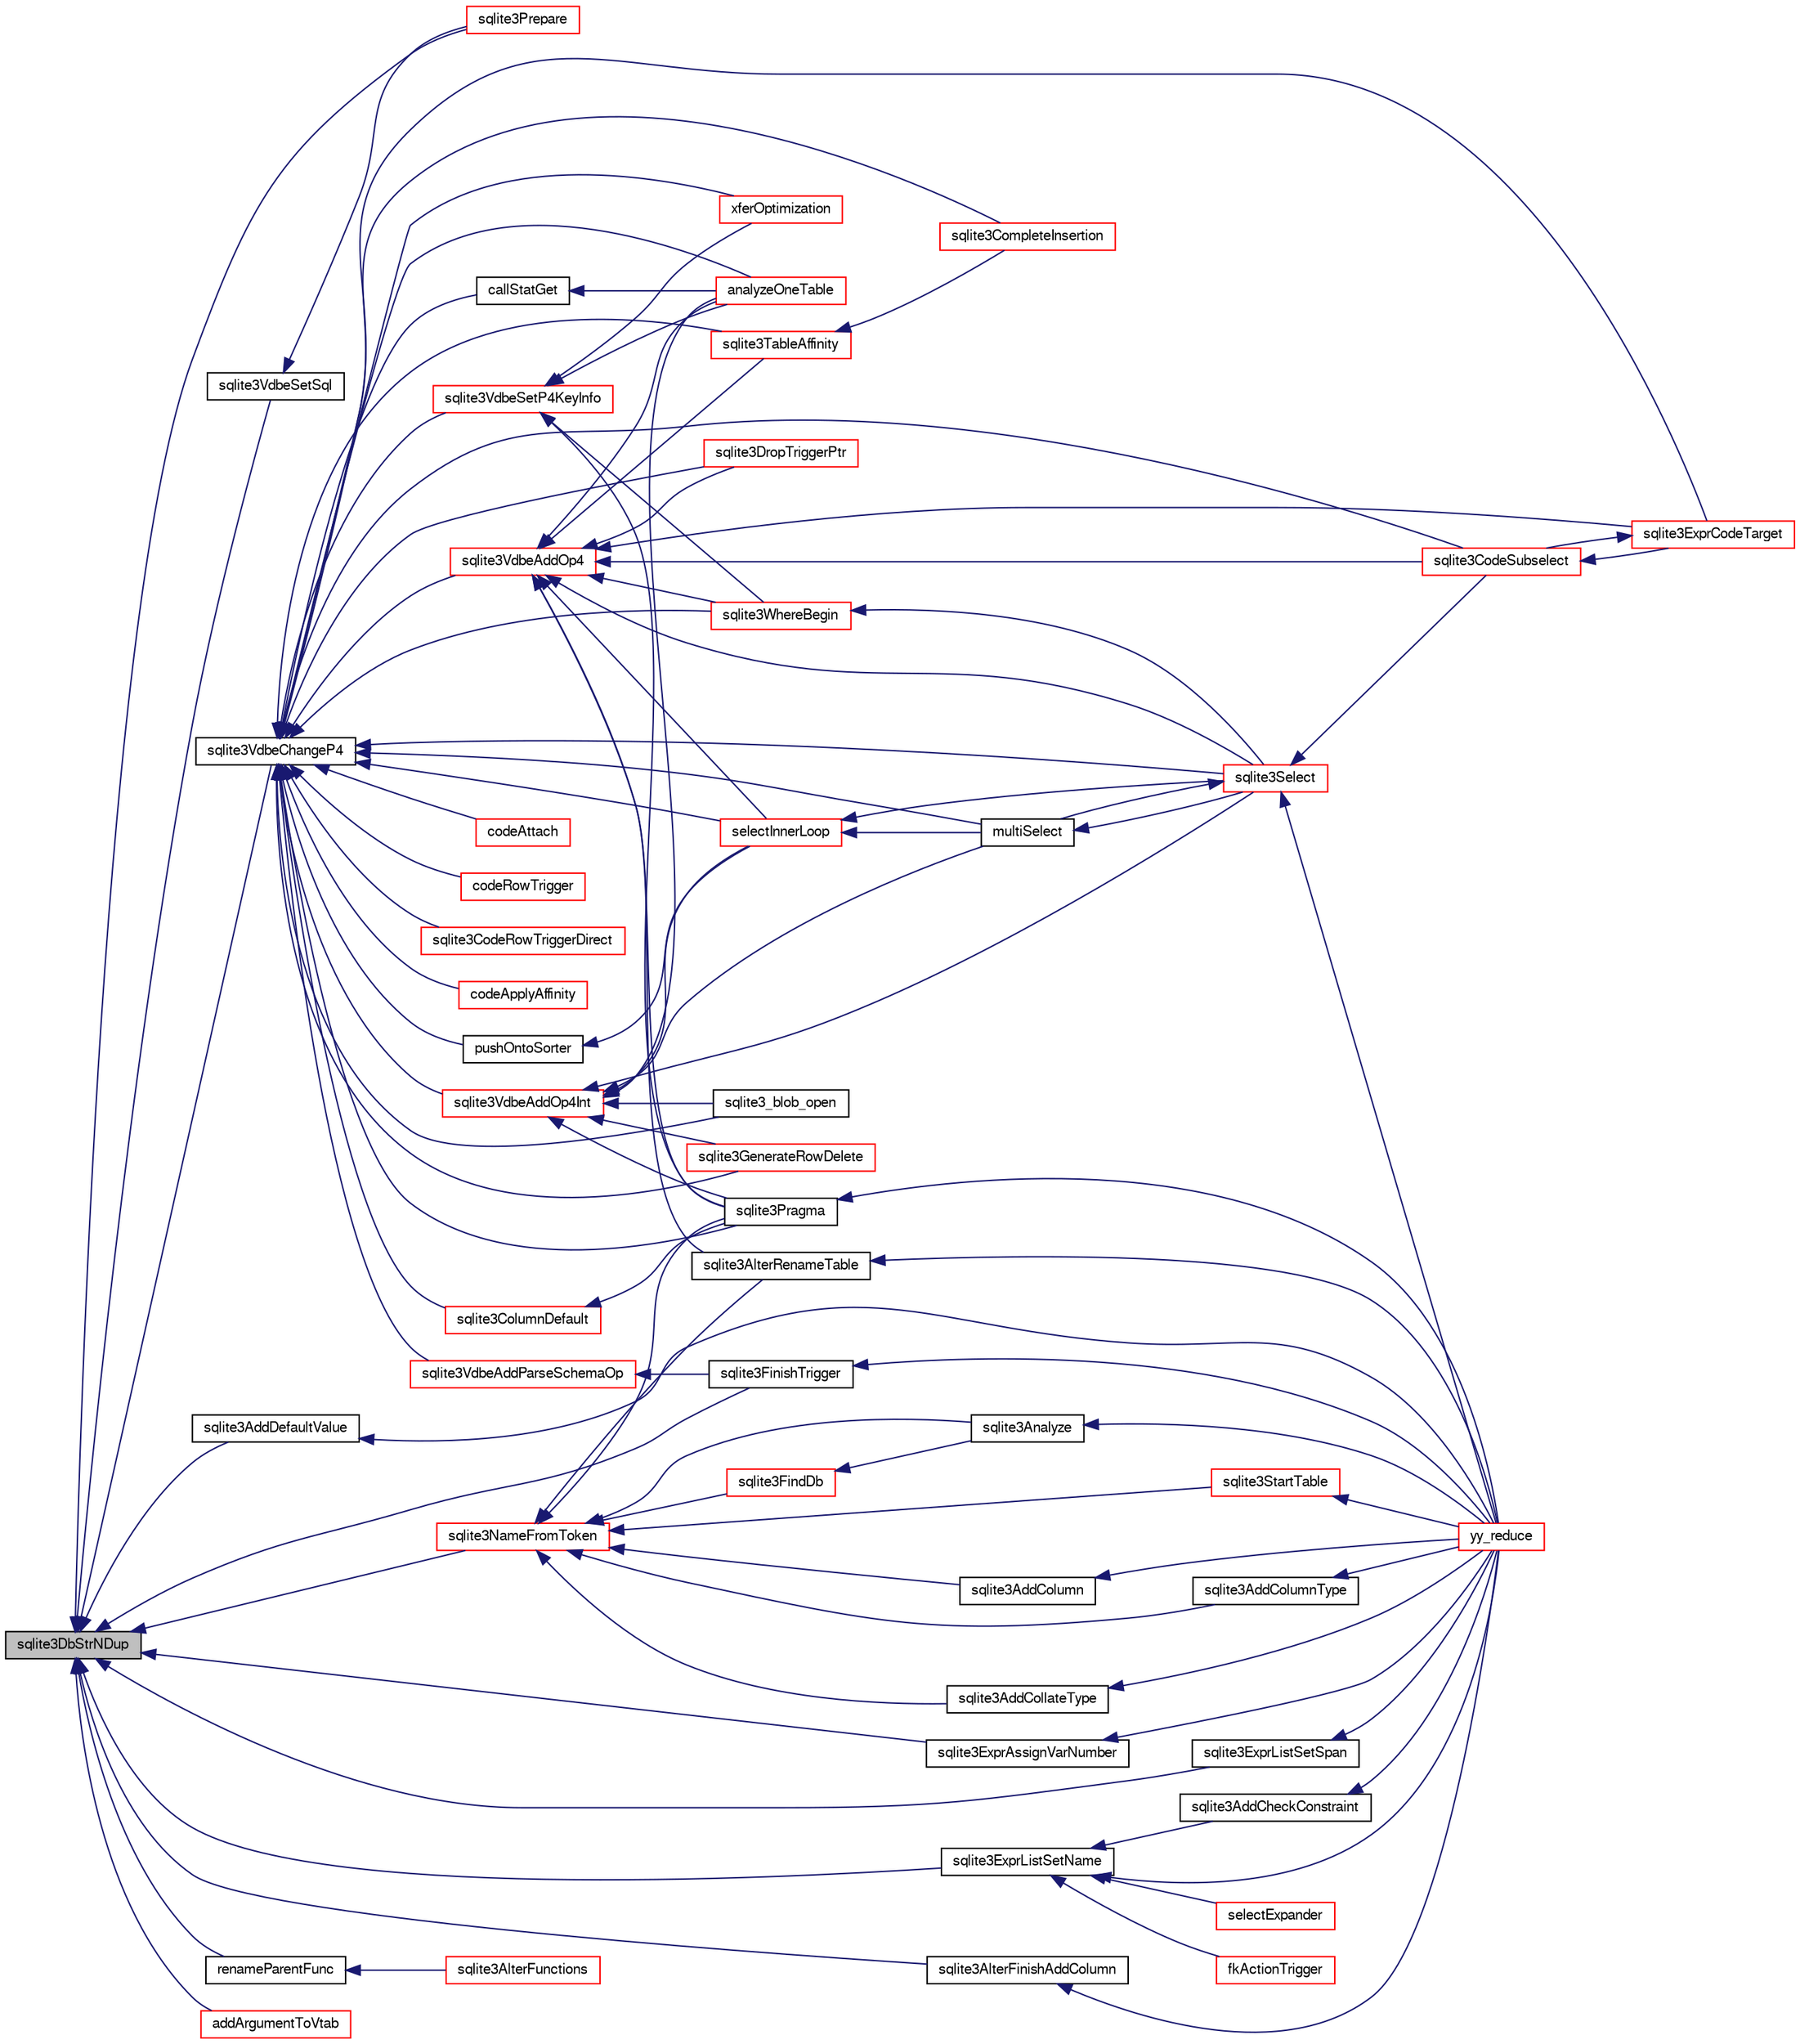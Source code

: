 digraph "sqlite3DbStrNDup"
{
  edge [fontname="FreeSans",fontsize="10",labelfontname="FreeSans",labelfontsize="10"];
  node [fontname="FreeSans",fontsize="10",shape=record];
  rankdir="LR";
  Node492260 [label="sqlite3DbStrNDup",height=0.2,width=0.4,color="black", fillcolor="grey75", style="filled", fontcolor="black"];
  Node492260 -> Node492261 [dir="back",color="midnightblue",fontsize="10",style="solid",fontname="FreeSans"];
  Node492261 [label="sqlite3VdbeSetSql",height=0.2,width=0.4,color="black", fillcolor="white", style="filled",URL="$sqlite3_8c.html#a165ef3ad67f05e5e3fa7c712f3c4ba41"];
  Node492261 -> Node492262 [dir="back",color="midnightblue",fontsize="10",style="solid",fontname="FreeSans"];
  Node492262 [label="sqlite3Prepare",height=0.2,width=0.4,color="red", fillcolor="white", style="filled",URL="$sqlite3_8c.html#acb25890858d0bf4b12eb7aae569f0c7b"];
  Node492260 -> Node492523 [dir="back",color="midnightblue",fontsize="10",style="solid",fontname="FreeSans"];
  Node492523 [label="sqlite3VdbeChangeP4",height=0.2,width=0.4,color="black", fillcolor="white", style="filled",URL="$sqlite3_8c.html#add0d891a062d044a0c7e6fc072702830"];
  Node492523 -> Node492524 [dir="back",color="midnightblue",fontsize="10",style="solid",fontname="FreeSans"];
  Node492524 [label="sqlite3VdbeAddOp4",height=0.2,width=0.4,color="red", fillcolor="white", style="filled",URL="$sqlite3_8c.html#a739d7a47b1c11779283b7797ea7e1d4d"];
  Node492524 -> Node492345 [dir="back",color="midnightblue",fontsize="10",style="solid",fontname="FreeSans"];
  Node492345 [label="sqlite3CodeSubselect",height=0.2,width=0.4,color="red", fillcolor="white", style="filled",URL="$sqlite3_8c.html#aa69b46d2204a1d1b110107a1be12ee0c"];
  Node492345 -> Node492348 [dir="back",color="midnightblue",fontsize="10",style="solid",fontname="FreeSans"];
  Node492348 [label="sqlite3ExprCodeTarget",height=0.2,width=0.4,color="red", fillcolor="white", style="filled",URL="$sqlite3_8c.html#a4f308397a0a3ed299ed31aaa1ae2a293"];
  Node492348 -> Node492345 [dir="back",color="midnightblue",fontsize="10",style="solid",fontname="FreeSans"];
  Node492524 -> Node492348 [dir="back",color="midnightblue",fontsize="10",style="solid",fontname="FreeSans"];
  Node492524 -> Node492301 [dir="back",color="midnightblue",fontsize="10",style="solid",fontname="FreeSans"];
  Node492301 [label="sqlite3AlterRenameTable",height=0.2,width=0.4,color="black", fillcolor="white", style="filled",URL="$sqlite3_8c.html#aa5cfdb507ff74e559f2efb0318c96d2c"];
  Node492301 -> Node492295 [dir="back",color="midnightblue",fontsize="10",style="solid",fontname="FreeSans"];
  Node492295 [label="yy_reduce",height=0.2,width=0.4,color="red", fillcolor="white", style="filled",URL="$sqlite3_8c.html#a7c419a9b25711c666a9a2449ef377f14"];
  Node492524 -> Node492529 [dir="back",color="midnightblue",fontsize="10",style="solid",fontname="FreeSans"];
  Node492529 [label="analyzeOneTable",height=0.2,width=0.4,color="red", fillcolor="white", style="filled",URL="$sqlite3_8c.html#a31d4182bf855943a5d0526dbb4987803"];
  Node492524 -> Node492536 [dir="back",color="midnightblue",fontsize="10",style="solid",fontname="FreeSans"];
  Node492536 [label="sqlite3TableAffinity",height=0.2,width=0.4,color="red", fillcolor="white", style="filled",URL="$sqlite3_8c.html#abf99b52a40a6c443cf9936ac485db087"];
  Node492536 -> Node492537 [dir="back",color="midnightblue",fontsize="10",style="solid",fontname="FreeSans"];
  Node492537 [label="sqlite3CompleteInsertion",height=0.2,width=0.4,color="red", fillcolor="white", style="filled",URL="$sqlite3_8c.html#a782d99c5a597a450d4361d87d93e59f5"];
  Node492524 -> Node492343 [dir="back",color="midnightblue",fontsize="10",style="solid",fontname="FreeSans"];
  Node492343 [label="sqlite3Pragma",height=0.2,width=0.4,color="black", fillcolor="white", style="filled",URL="$sqlite3_8c.html#a111391370f58f8e6a6eca51fd34d62ed"];
  Node492343 -> Node492295 [dir="back",color="midnightblue",fontsize="10",style="solid",fontname="FreeSans"];
  Node492524 -> Node492373 [dir="back",color="midnightblue",fontsize="10",style="solid",fontname="FreeSans"];
  Node492373 [label="selectInnerLoop",height=0.2,width=0.4,color="red", fillcolor="white", style="filled",URL="$sqlite3_8c.html#ababe0933661ebe67eb0e6074bb1fd411"];
  Node492373 -> Node492368 [dir="back",color="midnightblue",fontsize="10",style="solid",fontname="FreeSans"];
  Node492368 [label="multiSelect",height=0.2,width=0.4,color="black", fillcolor="white", style="filled",URL="$sqlite3_8c.html#a6456c61f3d9b2389738753cedfa24fa7"];
  Node492368 -> Node492344 [dir="back",color="midnightblue",fontsize="10",style="solid",fontname="FreeSans"];
  Node492344 [label="sqlite3Select",height=0.2,width=0.4,color="red", fillcolor="white", style="filled",URL="$sqlite3_8c.html#a2465ee8c956209ba4b272477b7c21a45"];
  Node492344 -> Node492345 [dir="back",color="midnightblue",fontsize="10",style="solid",fontname="FreeSans"];
  Node492344 -> Node492368 [dir="back",color="midnightblue",fontsize="10",style="solid",fontname="FreeSans"];
  Node492344 -> Node492295 [dir="back",color="midnightblue",fontsize="10",style="solid",fontname="FreeSans"];
  Node492373 -> Node492344 [dir="back",color="midnightblue",fontsize="10",style="solid",fontname="FreeSans"];
  Node492524 -> Node492344 [dir="back",color="midnightblue",fontsize="10",style="solid",fontname="FreeSans"];
  Node492524 -> Node492547 [dir="back",color="midnightblue",fontsize="10",style="solid",fontname="FreeSans"];
  Node492547 [label="sqlite3DropTriggerPtr",height=0.2,width=0.4,color="red", fillcolor="white", style="filled",URL="$sqlite3_8c.html#aa3a84617bfc76be1c61c27fc2b6d0b17"];
  Node492524 -> Node492360 [dir="back",color="midnightblue",fontsize="10",style="solid",fontname="FreeSans"];
  Node492360 [label="sqlite3WhereBegin",height=0.2,width=0.4,color="red", fillcolor="white", style="filled",URL="$sqlite3_8c.html#acad049f5c9a96a8118cffd5e5ce89f7c"];
  Node492360 -> Node492344 [dir="back",color="midnightblue",fontsize="10",style="solid",fontname="FreeSans"];
  Node492523 -> Node492549 [dir="back",color="midnightblue",fontsize="10",style="solid",fontname="FreeSans"];
  Node492549 [label="sqlite3VdbeAddParseSchemaOp",height=0.2,width=0.4,color="red", fillcolor="white", style="filled",URL="$sqlite3_8c.html#a52c71cba3d53e0eb5c0c785ef9a7ec8f"];
  Node492549 -> Node492442 [dir="back",color="midnightblue",fontsize="10",style="solid",fontname="FreeSans"];
  Node492442 [label="sqlite3FinishTrigger",height=0.2,width=0.4,color="black", fillcolor="white", style="filled",URL="$sqlite3_8c.html#a15231afa0ac739363aee4cdb88380886"];
  Node492442 -> Node492295 [dir="back",color="midnightblue",fontsize="10",style="solid",fontname="FreeSans"];
  Node492523 -> Node492550 [dir="back",color="midnightblue",fontsize="10",style="solid",fontname="FreeSans"];
  Node492550 [label="sqlite3VdbeAddOp4Int",height=0.2,width=0.4,color="red", fillcolor="white", style="filled",URL="$sqlite3_8c.html#afff63410071bb7015a6392d8a7704b43"];
  Node492550 -> Node492285 [dir="back",color="midnightblue",fontsize="10",style="solid",fontname="FreeSans"];
  Node492285 [label="sqlite3_blob_open",height=0.2,width=0.4,color="black", fillcolor="white", style="filled",URL="$sqlite3_8h.html#adb8ad839a5bdd62a43785132bc7dd518"];
  Node492550 -> Node492529 [dir="back",color="midnightblue",fontsize="10",style="solid",fontname="FreeSans"];
  Node492550 -> Node492317 [dir="back",color="midnightblue",fontsize="10",style="solid",fontname="FreeSans"];
  Node492317 [label="sqlite3GenerateRowDelete",height=0.2,width=0.4,color="red", fillcolor="white", style="filled",URL="$sqlite3_8c.html#a2c76cbf3027fc18fdbb8cb4cd96b77d9"];
  Node492550 -> Node492343 [dir="back",color="midnightblue",fontsize="10",style="solid",fontname="FreeSans"];
  Node492550 -> Node492373 [dir="back",color="midnightblue",fontsize="10",style="solid",fontname="FreeSans"];
  Node492550 -> Node492368 [dir="back",color="midnightblue",fontsize="10",style="solid",fontname="FreeSans"];
  Node492550 -> Node492344 [dir="back",color="midnightblue",fontsize="10",style="solid",fontname="FreeSans"];
  Node492523 -> Node492555 [dir="back",color="midnightblue",fontsize="10",style="solid",fontname="FreeSans"];
  Node492555 [label="sqlite3VdbeSetP4KeyInfo",height=0.2,width=0.4,color="red", fillcolor="white", style="filled",URL="$sqlite3_8c.html#a342090b36fbf7fdace2a23b8efca030c"];
  Node492555 -> Node492529 [dir="back",color="midnightblue",fontsize="10",style="solid",fontname="FreeSans"];
  Node492555 -> Node492324 [dir="back",color="midnightblue",fontsize="10",style="solid",fontname="FreeSans"];
  Node492324 [label="xferOptimization",height=0.2,width=0.4,color="red", fillcolor="white", style="filled",URL="$sqlite3_8c.html#ae85c90f7d064fe83f4ed930e708855d2"];
  Node492555 -> Node492343 [dir="back",color="midnightblue",fontsize="10",style="solid",fontname="FreeSans"];
  Node492555 -> Node492360 [dir="back",color="midnightblue",fontsize="10",style="solid",fontname="FreeSans"];
  Node492523 -> Node492285 [dir="back",color="midnightblue",fontsize="10",style="solid",fontname="FreeSans"];
  Node492523 -> Node492345 [dir="back",color="midnightblue",fontsize="10",style="solid",fontname="FreeSans"];
  Node492523 -> Node492348 [dir="back",color="midnightblue",fontsize="10",style="solid",fontname="FreeSans"];
  Node492523 -> Node492556 [dir="back",color="midnightblue",fontsize="10",style="solid",fontname="FreeSans"];
  Node492556 [label="callStatGet",height=0.2,width=0.4,color="black", fillcolor="white", style="filled",URL="$sqlite3_8c.html#aae801ecb4e01d271d64f1419f7ba0cfc"];
  Node492556 -> Node492529 [dir="back",color="midnightblue",fontsize="10",style="solid",fontname="FreeSans"];
  Node492523 -> Node492529 [dir="back",color="midnightblue",fontsize="10",style="solid",fontname="FreeSans"];
  Node492523 -> Node492336 [dir="back",color="midnightblue",fontsize="10",style="solid",fontname="FreeSans"];
  Node492336 [label="codeAttach",height=0.2,width=0.4,color="red", fillcolor="white", style="filled",URL="$sqlite3_8c.html#ade4e9e30d828a19c191fdcb098676d5b"];
  Node492523 -> Node492317 [dir="back",color="midnightblue",fontsize="10",style="solid",fontname="FreeSans"];
  Node492523 -> Node492536 [dir="back",color="midnightblue",fontsize="10",style="solid",fontname="FreeSans"];
  Node492523 -> Node492537 [dir="back",color="midnightblue",fontsize="10",style="solid",fontname="FreeSans"];
  Node492523 -> Node492324 [dir="back",color="midnightblue",fontsize="10",style="solid",fontname="FreeSans"];
  Node492523 -> Node492343 [dir="back",color="midnightblue",fontsize="10",style="solid",fontname="FreeSans"];
  Node492523 -> Node492372 [dir="back",color="midnightblue",fontsize="10",style="solid",fontname="FreeSans"];
  Node492372 [label="pushOntoSorter",height=0.2,width=0.4,color="black", fillcolor="white", style="filled",URL="$sqlite3_8c.html#a4555397beb584a386e7739cf022a6651"];
  Node492372 -> Node492373 [dir="back",color="midnightblue",fontsize="10",style="solid",fontname="FreeSans"];
  Node492523 -> Node492373 [dir="back",color="midnightblue",fontsize="10",style="solid",fontname="FreeSans"];
  Node492523 -> Node492368 [dir="back",color="midnightblue",fontsize="10",style="solid",fontname="FreeSans"];
  Node492523 -> Node492344 [dir="back",color="midnightblue",fontsize="10",style="solid",fontname="FreeSans"];
  Node492523 -> Node492547 [dir="back",color="midnightblue",fontsize="10",style="solid",fontname="FreeSans"];
  Node492523 -> Node492313 [dir="back",color="midnightblue",fontsize="10",style="solid",fontname="FreeSans"];
  Node492313 [label="codeRowTrigger",height=0.2,width=0.4,color="red", fillcolor="white", style="filled",URL="$sqlite3_8c.html#a463cea5aaaf388b560b206570a0022fc"];
  Node492523 -> Node492315 [dir="back",color="midnightblue",fontsize="10",style="solid",fontname="FreeSans"];
  Node492315 [label="sqlite3CodeRowTriggerDirect",height=0.2,width=0.4,color="red", fillcolor="white", style="filled",URL="$sqlite3_8c.html#ad92829f9001bcf89a0299dad5a48acd4"];
  Node492523 -> Node492557 [dir="back",color="midnightblue",fontsize="10",style="solid",fontname="FreeSans"];
  Node492557 [label="sqlite3ColumnDefault",height=0.2,width=0.4,color="red", fillcolor="white", style="filled",URL="$sqlite3_8c.html#a59f47949957801afdf53735549eacc7d"];
  Node492557 -> Node492343 [dir="back",color="midnightblue",fontsize="10",style="solid",fontname="FreeSans"];
  Node492523 -> Node492560 [dir="back",color="midnightblue",fontsize="10",style="solid",fontname="FreeSans"];
  Node492560 [label="codeApplyAffinity",height=0.2,width=0.4,color="red", fillcolor="white", style="filled",URL="$sqlite3_8c.html#a3b3a683e750abead3da9b53dd7d373d4"];
  Node492523 -> Node492360 [dir="back",color="midnightblue",fontsize="10",style="solid",fontname="FreeSans"];
  Node492260 -> Node492561 [dir="back",color="midnightblue",fontsize="10",style="solid",fontname="FreeSans"];
  Node492561 [label="sqlite3ExprAssignVarNumber",height=0.2,width=0.4,color="black", fillcolor="white", style="filled",URL="$sqlite3_8c.html#a45b43a9c178c9817da16ab471ac2fce5"];
  Node492561 -> Node492295 [dir="back",color="midnightblue",fontsize="10",style="solid",fontname="FreeSans"];
  Node492260 -> Node492562 [dir="back",color="midnightblue",fontsize="10",style="solid",fontname="FreeSans"];
  Node492562 [label="sqlite3ExprListSetName",height=0.2,width=0.4,color="black", fillcolor="white", style="filled",URL="$sqlite3_8c.html#a50e95ce8909436164a691852ec107b2b"];
  Node492562 -> Node492423 [dir="back",color="midnightblue",fontsize="10",style="solid",fontname="FreeSans"];
  Node492423 [label="sqlite3AddCheckConstraint",height=0.2,width=0.4,color="black", fillcolor="white", style="filled",URL="$sqlite3_8c.html#acedfa4de474ea529f7ff135a8947ff76"];
  Node492423 -> Node492295 [dir="back",color="midnightblue",fontsize="10",style="solid",fontname="FreeSans"];
  Node492562 -> Node492401 [dir="back",color="midnightblue",fontsize="10",style="solid",fontname="FreeSans"];
  Node492401 [label="fkActionTrigger",height=0.2,width=0.4,color="red", fillcolor="white", style="filled",URL="$sqlite3_8c.html#a45d66e3277860bacad58eb6296680c8e"];
  Node492562 -> Node492326 [dir="back",color="midnightblue",fontsize="10",style="solid",fontname="FreeSans"];
  Node492326 [label="selectExpander",height=0.2,width=0.4,color="red", fillcolor="white", style="filled",URL="$sqlite3_8c.html#abee977318fbf74531340c6e41b0ca953"];
  Node492562 -> Node492295 [dir="back",color="midnightblue",fontsize="10",style="solid",fontname="FreeSans"];
  Node492260 -> Node492563 [dir="back",color="midnightblue",fontsize="10",style="solid",fontname="FreeSans"];
  Node492563 [label="sqlite3ExprListSetSpan",height=0.2,width=0.4,color="black", fillcolor="white", style="filled",URL="$sqlite3_8c.html#a2672134bf6e6db70d1145f08682a90cf"];
  Node492563 -> Node492295 [dir="back",color="midnightblue",fontsize="10",style="solid",fontname="FreeSans"];
  Node492260 -> Node492564 [dir="back",color="midnightblue",fontsize="10",style="solid",fontname="FreeSans"];
  Node492564 [label="renameParentFunc",height=0.2,width=0.4,color="black", fillcolor="white", style="filled",URL="$sqlite3_8c.html#a8d4f2e761693277684d0a9b45812b73d"];
  Node492564 -> Node492565 [dir="back",color="midnightblue",fontsize="10",style="solid",fontname="FreeSans"];
  Node492565 [label="sqlite3AlterFunctions",height=0.2,width=0.4,color="red", fillcolor="white", style="filled",URL="$sqlite3_8c.html#a4b5f51ee63825132199e65d41eabafb7"];
  Node492260 -> Node492434 [dir="back",color="midnightblue",fontsize="10",style="solid",fontname="FreeSans"];
  Node492434 [label="sqlite3AlterFinishAddColumn",height=0.2,width=0.4,color="black", fillcolor="white", style="filled",URL="$sqlite3_8c.html#a392e1e5be904b01216faae16a77c2c31"];
  Node492434 -> Node492295 [dir="back",color="midnightblue",fontsize="10",style="solid",fontname="FreeSans"];
  Node492260 -> Node493142 [dir="back",color="midnightblue",fontsize="10",style="solid",fontname="FreeSans"];
  Node493142 [label="sqlite3NameFromToken",height=0.2,width=0.4,color="red", fillcolor="white", style="filled",URL="$sqlite3_8c.html#a6ba4248ee912d7f5a7a898c5ae46e808"];
  Node493142 -> Node492301 [dir="back",color="midnightblue",fontsize="10",style="solid",fontname="FreeSans"];
  Node493142 -> Node492298 [dir="back",color="midnightblue",fontsize="10",style="solid",fontname="FreeSans"];
  Node492298 [label="sqlite3Analyze",height=0.2,width=0.4,color="black", fillcolor="white", style="filled",URL="$sqlite3_8c.html#ac696deb1ccaae3fa855cfbd0bfd4d048"];
  Node492298 -> Node492295 [dir="back",color="midnightblue",fontsize="10",style="solid",fontname="FreeSans"];
  Node493142 -> Node493143 [dir="back",color="midnightblue",fontsize="10",style="solid",fontname="FreeSans"];
  Node493143 [label="sqlite3FindDb",height=0.2,width=0.4,color="red", fillcolor="white", style="filled",URL="$sqlite3_8c.html#aa24a00ff02dcb0883436718a1226d295"];
  Node493143 -> Node492298 [dir="back",color="midnightblue",fontsize="10",style="solid",fontname="FreeSans"];
  Node493142 -> Node492387 [dir="back",color="midnightblue",fontsize="10",style="solid",fontname="FreeSans"];
  Node492387 [label="sqlite3StartTable",height=0.2,width=0.4,color="red", fillcolor="white", style="filled",URL="$sqlite3_8c.html#af49b4395f39d9078a0dda2484c183012"];
  Node492387 -> Node492295 [dir="back",color="midnightblue",fontsize="10",style="solid",fontname="FreeSans"];
  Node493142 -> Node492836 [dir="back",color="midnightblue",fontsize="10",style="solid",fontname="FreeSans"];
  Node492836 [label="sqlite3AddColumn",height=0.2,width=0.4,color="black", fillcolor="white", style="filled",URL="$sqlite3_8c.html#a594ae02479b9387b1e2d4a4408b984b0"];
  Node492836 -> Node492295 [dir="back",color="midnightblue",fontsize="10",style="solid",fontname="FreeSans"];
  Node493142 -> Node493144 [dir="back",color="midnightblue",fontsize="10",style="solid",fontname="FreeSans"];
  Node493144 [label="sqlite3AddColumnType",height=0.2,width=0.4,color="black", fillcolor="white", style="filled",URL="$sqlite3_8c.html#a6024d6aed26a1c4e6e1676dfbff22d97"];
  Node493144 -> Node492295 [dir="back",color="midnightblue",fontsize="10",style="solid",fontname="FreeSans"];
  Node493142 -> Node492747 [dir="back",color="midnightblue",fontsize="10",style="solid",fontname="FreeSans"];
  Node492747 [label="sqlite3AddCollateType",height=0.2,width=0.4,color="black", fillcolor="white", style="filled",URL="$sqlite3_8c.html#a1d1050da70a11a603b6a4592585e4b54"];
  Node492747 -> Node492295 [dir="back",color="midnightblue",fontsize="10",style="solid",fontname="FreeSans"];
  Node493142 -> Node492343 [dir="back",color="midnightblue",fontsize="10",style="solid",fontname="FreeSans"];
  Node492260 -> Node492498 [dir="back",color="midnightblue",fontsize="10",style="solid",fontname="FreeSans"];
  Node492498 [label="sqlite3AddDefaultValue",height=0.2,width=0.4,color="black", fillcolor="white", style="filled",URL="$sqlite3_8c.html#a0c9a36f669a7f33ff5e2db5d8586ef6b"];
  Node492498 -> Node492295 [dir="back",color="midnightblue",fontsize="10",style="solid",fontname="FreeSans"];
  Node492260 -> Node492262 [dir="back",color="midnightblue",fontsize="10",style="solid",fontname="FreeSans"];
  Node492260 -> Node492442 [dir="back",color="midnightblue",fontsize="10",style="solid",fontname="FreeSans"];
  Node492260 -> Node493137 [dir="back",color="midnightblue",fontsize="10",style="solid",fontname="FreeSans"];
  Node493137 [label="addArgumentToVtab",height=0.2,width=0.4,color="red", fillcolor="white", style="filled",URL="$sqlite3_8c.html#aaf61ce8b4c243cd606a04cddde684b9c"];
}
